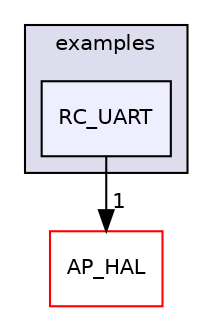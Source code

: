 digraph "libraries/RC_Channel/examples/RC_UART" {
  compound=true
  node [ fontsize="10", fontname="Helvetica"];
  edge [ labelfontsize="10", labelfontname="Helvetica"];
  subgraph clusterdir_87a8b0964ceaca0c3f55018258a8a9ad {
    graph [ bgcolor="#ddddee", pencolor="black", label="examples" fontname="Helvetica", fontsize="10", URL="dir_87a8b0964ceaca0c3f55018258a8a9ad.html"]
  dir_01d24a04e8b6f3930e62a1109a33cddc [shape=box, label="RC_UART", style="filled", fillcolor="#eeeeff", pencolor="black", URL="dir_01d24a04e8b6f3930e62a1109a33cddc.html"];
  }
  dir_1cbc10423b2512b31103883361e0123b [shape=box label="AP_HAL" fillcolor="white" style="filled" color="red" URL="dir_1cbc10423b2512b31103883361e0123b.html"];
  dir_01d24a04e8b6f3930e62a1109a33cddc->dir_1cbc10423b2512b31103883361e0123b [headlabel="1", labeldistance=1.5 headhref="dir_000188_000057.html"];
}
